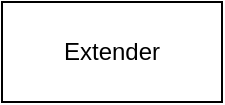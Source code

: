 <mxfile version="21.0.2" type="github">
  <diagram name="第 1 页" id="hiB6K6lQFBCXRkyYEPv4">
    <mxGraphModel dx="975" dy="692" grid="1" gridSize="10" guides="1" tooltips="1" connect="1" arrows="1" fold="1" page="1" pageScale="1" pageWidth="827" pageHeight="1169" math="0" shadow="0">
      <root>
        <mxCell id="0" />
        <mxCell id="1" parent="0" />
        <mxCell id="UnCtMA4tS2ryBkTAateB-9" value="Extender" style="html=1;whiteSpace=wrap;" vertex="1" parent="1">
          <mxGeometry x="300" y="180" width="110" height="50" as="geometry" />
        </mxCell>
      </root>
    </mxGraphModel>
  </diagram>
</mxfile>
